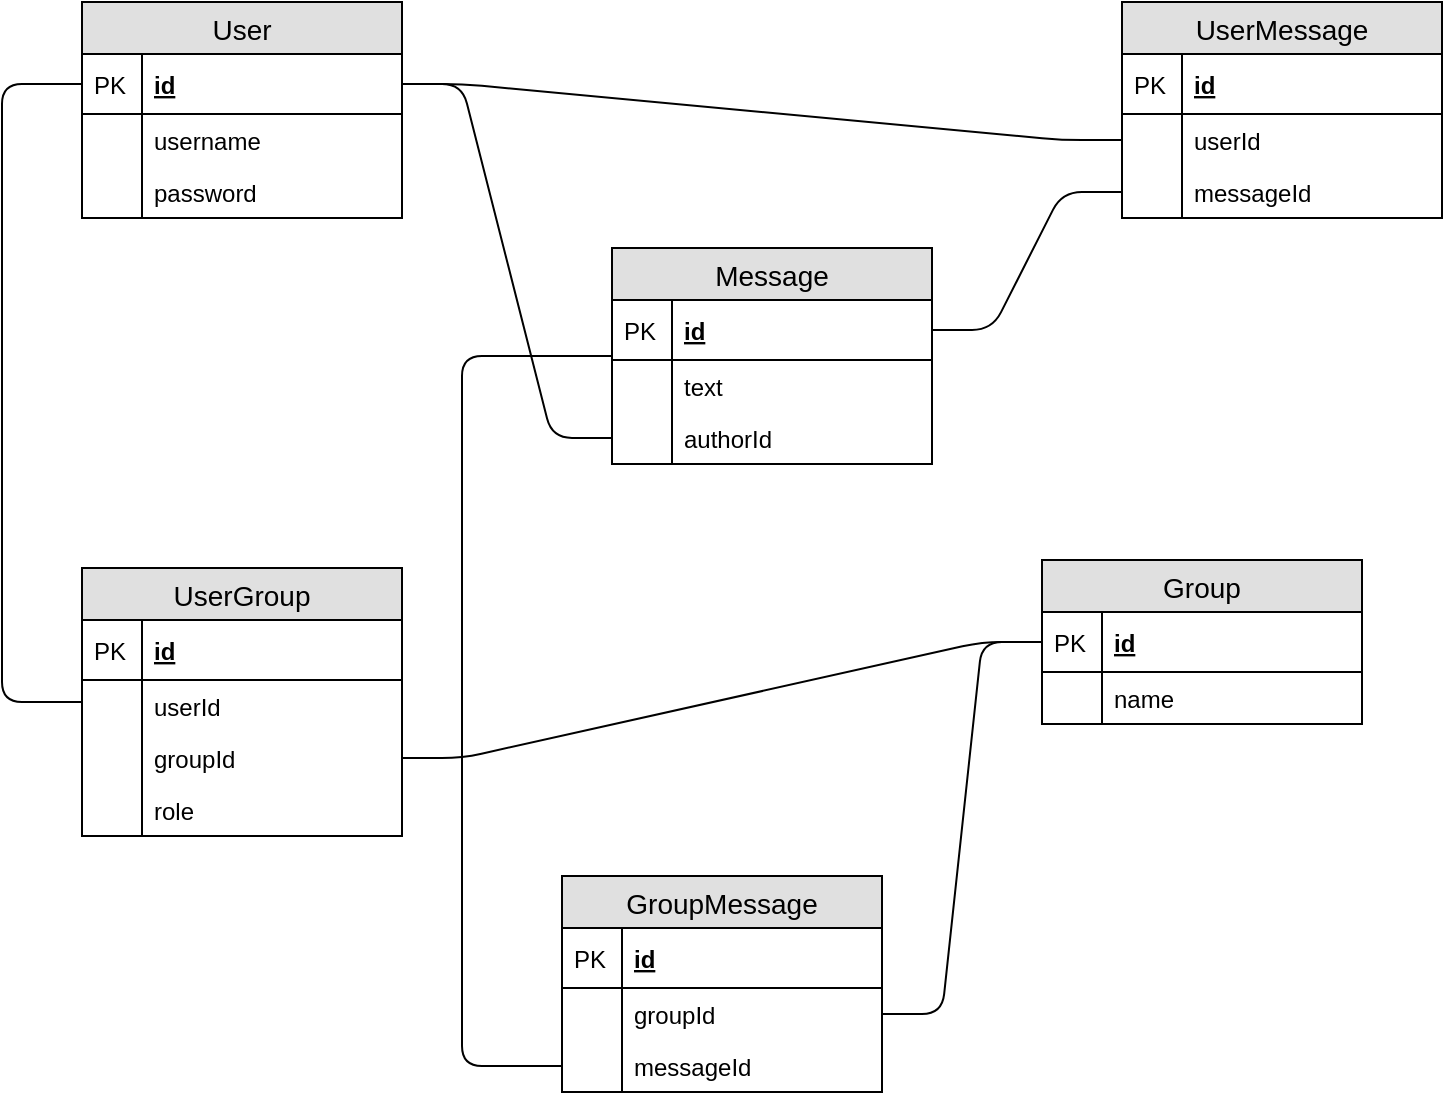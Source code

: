 <mxfile version="10.5.7" type="device"><diagram id="2g73c1fBBUr1LaFkzDLI" name="Page-1"><mxGraphModel dx="1182" dy="582" grid="1" gridSize="10" guides="1" tooltips="1" connect="1" arrows="1" fold="1" page="1" pageScale="1" pageWidth="850" pageHeight="1100" math="0" shadow="0"><root><mxCell id="0"/><mxCell id="1" parent="0"/><mxCell id="kQY5ucxM1gJhXHC16sC5-1" value="User" style="swimlane;fontStyle=0;childLayout=stackLayout;horizontal=1;startSize=26;fillColor=#e0e0e0;horizontalStack=0;resizeParent=1;resizeParentMax=0;resizeLast=0;collapsible=1;marginBottom=0;swimlaneFillColor=#ffffff;align=center;fontSize=14;" vertex="1" parent="1"><mxGeometry x="80" y="40" width="160" height="108" as="geometry"/></mxCell><mxCell id="kQY5ucxM1gJhXHC16sC5-2" value="id" style="shape=partialRectangle;top=0;left=0;right=0;bottom=1;align=left;verticalAlign=middle;fillColor=none;spacingLeft=34;spacingRight=4;overflow=hidden;rotatable=0;points=[[0,0.5],[1,0.5]];portConstraint=eastwest;dropTarget=0;fontStyle=5;fontSize=12;" vertex="1" parent="kQY5ucxM1gJhXHC16sC5-1"><mxGeometry y="26" width="160" height="30" as="geometry"/></mxCell><mxCell id="kQY5ucxM1gJhXHC16sC5-3" value="PK" style="shape=partialRectangle;top=0;left=0;bottom=0;fillColor=none;align=left;verticalAlign=middle;spacingLeft=4;spacingRight=4;overflow=hidden;rotatable=0;points=[];portConstraint=eastwest;part=1;fontSize=12;" vertex="1" connectable="0" parent="kQY5ucxM1gJhXHC16sC5-2"><mxGeometry width="30" height="30" as="geometry"/></mxCell><mxCell id="kQY5ucxM1gJhXHC16sC5-4" value="username" style="shape=partialRectangle;top=0;left=0;right=0;bottom=0;align=left;verticalAlign=top;fillColor=none;spacingLeft=34;spacingRight=4;overflow=hidden;rotatable=0;points=[[0,0.5],[1,0.5]];portConstraint=eastwest;dropTarget=0;fontSize=12;" vertex="1" parent="kQY5ucxM1gJhXHC16sC5-1"><mxGeometry y="56" width="160" height="26" as="geometry"/></mxCell><mxCell id="kQY5ucxM1gJhXHC16sC5-5" value="" style="shape=partialRectangle;top=0;left=0;bottom=0;fillColor=none;align=left;verticalAlign=top;spacingLeft=4;spacingRight=4;overflow=hidden;rotatable=0;points=[];portConstraint=eastwest;part=1;fontSize=12;" vertex="1" connectable="0" parent="kQY5ucxM1gJhXHC16sC5-4"><mxGeometry width="30" height="26" as="geometry"/></mxCell><mxCell id="kQY5ucxM1gJhXHC16sC5-6" value="password" style="shape=partialRectangle;top=0;left=0;right=0;bottom=0;align=left;verticalAlign=top;fillColor=none;spacingLeft=34;spacingRight=4;overflow=hidden;rotatable=0;points=[[0,0.5],[1,0.5]];portConstraint=eastwest;dropTarget=0;fontSize=12;" vertex="1" parent="kQY5ucxM1gJhXHC16sC5-1"><mxGeometry y="82" width="160" height="26" as="geometry"/></mxCell><mxCell id="kQY5ucxM1gJhXHC16sC5-7" value="" style="shape=partialRectangle;top=0;left=0;bottom=0;fillColor=none;align=left;verticalAlign=top;spacingLeft=4;spacingRight=4;overflow=hidden;rotatable=0;points=[];portConstraint=eastwest;part=1;fontSize=12;" vertex="1" connectable="0" parent="kQY5ucxM1gJhXHC16sC5-6"><mxGeometry width="30" height="26" as="geometry"/></mxCell><mxCell id="kQY5ucxM1gJhXHC16sC5-12" value="Message" style="swimlane;fontStyle=0;childLayout=stackLayout;horizontal=1;startSize=26;fillColor=#e0e0e0;horizontalStack=0;resizeParent=1;resizeParentMax=0;resizeLast=0;collapsible=1;marginBottom=0;swimlaneFillColor=#ffffff;align=center;fontSize=14;" vertex="1" parent="1"><mxGeometry x="345" y="163" width="160" height="108" as="geometry"/></mxCell><mxCell id="kQY5ucxM1gJhXHC16sC5-13" value="id" style="shape=partialRectangle;top=0;left=0;right=0;bottom=1;align=left;verticalAlign=middle;fillColor=none;spacingLeft=34;spacingRight=4;overflow=hidden;rotatable=0;points=[[0,0.5],[1,0.5]];portConstraint=eastwest;dropTarget=0;fontStyle=5;fontSize=12;" vertex="1" parent="kQY5ucxM1gJhXHC16sC5-12"><mxGeometry y="26" width="160" height="30" as="geometry"/></mxCell><mxCell id="kQY5ucxM1gJhXHC16sC5-14" value="PK" style="shape=partialRectangle;top=0;left=0;bottom=0;fillColor=none;align=left;verticalAlign=middle;spacingLeft=4;spacingRight=4;overflow=hidden;rotatable=0;points=[];portConstraint=eastwest;part=1;fontSize=12;" vertex="1" connectable="0" parent="kQY5ucxM1gJhXHC16sC5-13"><mxGeometry width="30" height="30" as="geometry"/></mxCell><mxCell id="kQY5ucxM1gJhXHC16sC5-15" value="text" style="shape=partialRectangle;top=0;left=0;right=0;bottom=0;align=left;verticalAlign=top;fillColor=none;spacingLeft=34;spacingRight=4;overflow=hidden;rotatable=0;points=[[0,0.5],[1,0.5]];portConstraint=eastwest;dropTarget=0;fontSize=12;" vertex="1" parent="kQY5ucxM1gJhXHC16sC5-12"><mxGeometry y="56" width="160" height="26" as="geometry"/></mxCell><mxCell id="kQY5ucxM1gJhXHC16sC5-16" value="" style="shape=partialRectangle;top=0;left=0;bottom=0;fillColor=none;align=left;verticalAlign=top;spacingLeft=4;spacingRight=4;overflow=hidden;rotatable=0;points=[];portConstraint=eastwest;part=1;fontSize=12;" vertex="1" connectable="0" parent="kQY5ucxM1gJhXHC16sC5-15"><mxGeometry width="30" height="26" as="geometry"/></mxCell><mxCell id="kQY5ucxM1gJhXHC16sC5-58" value="authorId" style="shape=partialRectangle;top=0;left=0;right=0;bottom=0;align=left;verticalAlign=top;fillColor=none;spacingLeft=34;spacingRight=4;overflow=hidden;rotatable=0;points=[[0,0.5],[1,0.5]];portConstraint=eastwest;dropTarget=0;fontSize=12;" vertex="1" parent="kQY5ucxM1gJhXHC16sC5-12"><mxGeometry y="82" width="160" height="26" as="geometry"/></mxCell><mxCell id="kQY5ucxM1gJhXHC16sC5-59" value="" style="shape=partialRectangle;top=0;left=0;bottom=0;fillColor=none;align=left;verticalAlign=top;spacingLeft=4;spacingRight=4;overflow=hidden;rotatable=0;points=[];portConstraint=eastwest;part=1;fontSize=12;" vertex="1" connectable="0" parent="kQY5ucxM1gJhXHC16sC5-58"><mxGeometry width="30" height="26" as="geometry"/></mxCell><mxCell id="kQY5ucxM1gJhXHC16sC5-23" value="Group" style="swimlane;fontStyle=0;childLayout=stackLayout;horizontal=1;startSize=26;fillColor=#e0e0e0;horizontalStack=0;resizeParent=1;resizeParentMax=0;resizeLast=0;collapsible=1;marginBottom=0;swimlaneFillColor=#ffffff;align=center;fontSize=14;" vertex="1" parent="1"><mxGeometry x="560" y="319" width="160" height="82" as="geometry"/></mxCell><mxCell id="kQY5ucxM1gJhXHC16sC5-24" value="id" style="shape=partialRectangle;top=0;left=0;right=0;bottom=1;align=left;verticalAlign=middle;fillColor=none;spacingLeft=34;spacingRight=4;overflow=hidden;rotatable=0;points=[[0,0.5],[1,0.5]];portConstraint=eastwest;dropTarget=0;fontStyle=5;fontSize=12;" vertex="1" parent="kQY5ucxM1gJhXHC16sC5-23"><mxGeometry y="26" width="160" height="30" as="geometry"/></mxCell><mxCell id="kQY5ucxM1gJhXHC16sC5-25" value="PK" style="shape=partialRectangle;top=0;left=0;bottom=0;fillColor=none;align=left;verticalAlign=middle;spacingLeft=4;spacingRight=4;overflow=hidden;rotatable=0;points=[];portConstraint=eastwest;part=1;fontSize=12;" vertex="1" connectable="0" parent="kQY5ucxM1gJhXHC16sC5-24"><mxGeometry width="30" height="30" as="geometry"/></mxCell><mxCell id="kQY5ucxM1gJhXHC16sC5-26" value="name" style="shape=partialRectangle;top=0;left=0;right=0;bottom=0;align=left;verticalAlign=top;fillColor=none;spacingLeft=34;spacingRight=4;overflow=hidden;rotatable=0;points=[[0,0.5],[1,0.5]];portConstraint=eastwest;dropTarget=0;fontSize=12;" vertex="1" parent="kQY5ucxM1gJhXHC16sC5-23"><mxGeometry y="56" width="160" height="26" as="geometry"/></mxCell><mxCell id="kQY5ucxM1gJhXHC16sC5-27" value="" style="shape=partialRectangle;top=0;left=0;bottom=0;fillColor=none;align=left;verticalAlign=top;spacingLeft=4;spacingRight=4;overflow=hidden;rotatable=0;points=[];portConstraint=eastwest;part=1;fontSize=12;" vertex="1" connectable="0" parent="kQY5ucxM1gJhXHC16sC5-26"><mxGeometry width="30" height="26" as="geometry"/></mxCell><mxCell id="kQY5ucxM1gJhXHC16sC5-34" value="UserGroup" style="swimlane;fontStyle=0;childLayout=stackLayout;horizontal=1;startSize=26;fillColor=#e0e0e0;horizontalStack=0;resizeParent=1;resizeParentMax=0;resizeLast=0;collapsible=1;marginBottom=0;swimlaneFillColor=#ffffff;align=center;fontSize=14;" vertex="1" parent="1"><mxGeometry x="80" y="323" width="160" height="134" as="geometry"/></mxCell><mxCell id="kQY5ucxM1gJhXHC16sC5-35" value="id" style="shape=partialRectangle;top=0;left=0;right=0;bottom=1;align=left;verticalAlign=middle;fillColor=none;spacingLeft=34;spacingRight=4;overflow=hidden;rotatable=0;points=[[0,0.5],[1,0.5]];portConstraint=eastwest;dropTarget=0;fontStyle=5;fontSize=12;" vertex="1" parent="kQY5ucxM1gJhXHC16sC5-34"><mxGeometry y="26" width="160" height="30" as="geometry"/></mxCell><mxCell id="kQY5ucxM1gJhXHC16sC5-36" value="PK" style="shape=partialRectangle;top=0;left=0;bottom=0;fillColor=none;align=left;verticalAlign=middle;spacingLeft=4;spacingRight=4;overflow=hidden;rotatable=0;points=[];portConstraint=eastwest;part=1;fontSize=12;" vertex="1" connectable="0" parent="kQY5ucxM1gJhXHC16sC5-35"><mxGeometry width="30" height="30" as="geometry"/></mxCell><mxCell id="kQY5ucxM1gJhXHC16sC5-37" value="userId" style="shape=partialRectangle;top=0;left=0;right=0;bottom=0;align=left;verticalAlign=top;fillColor=none;spacingLeft=34;spacingRight=4;overflow=hidden;rotatable=0;points=[[0,0.5],[1,0.5]];portConstraint=eastwest;dropTarget=0;fontSize=12;" vertex="1" parent="kQY5ucxM1gJhXHC16sC5-34"><mxGeometry y="56" width="160" height="26" as="geometry"/></mxCell><mxCell id="kQY5ucxM1gJhXHC16sC5-38" value="" style="shape=partialRectangle;top=0;left=0;bottom=0;fillColor=none;align=left;verticalAlign=top;spacingLeft=4;spacingRight=4;overflow=hidden;rotatable=0;points=[];portConstraint=eastwest;part=1;fontSize=12;" vertex="1" connectable="0" parent="kQY5ucxM1gJhXHC16sC5-37"><mxGeometry width="30" height="26" as="geometry"/></mxCell><mxCell id="kQY5ucxM1gJhXHC16sC5-39" value="groupId" style="shape=partialRectangle;top=0;left=0;right=0;bottom=0;align=left;verticalAlign=top;fillColor=none;spacingLeft=34;spacingRight=4;overflow=hidden;rotatable=0;points=[[0,0.5],[1,0.5]];portConstraint=eastwest;dropTarget=0;fontSize=12;" vertex="1" parent="kQY5ucxM1gJhXHC16sC5-34"><mxGeometry y="82" width="160" height="26" as="geometry"/></mxCell><mxCell id="kQY5ucxM1gJhXHC16sC5-40" value="" style="shape=partialRectangle;top=0;left=0;bottom=0;fillColor=none;align=left;verticalAlign=top;spacingLeft=4;spacingRight=4;overflow=hidden;rotatable=0;points=[];portConstraint=eastwest;part=1;fontSize=12;" vertex="1" connectable="0" parent="kQY5ucxM1gJhXHC16sC5-39"><mxGeometry width="30" height="26" as="geometry"/></mxCell><mxCell id="kQY5ucxM1gJhXHC16sC5-56" value="role" style="shape=partialRectangle;top=0;left=0;right=0;bottom=0;align=left;verticalAlign=top;fillColor=none;spacingLeft=34;spacingRight=4;overflow=hidden;rotatable=0;points=[[0,0.5],[1,0.5]];portConstraint=eastwest;dropTarget=0;fontSize=12;" vertex="1" parent="kQY5ucxM1gJhXHC16sC5-34"><mxGeometry y="108" width="160" height="26" as="geometry"/></mxCell><mxCell id="kQY5ucxM1gJhXHC16sC5-57" value="" style="shape=partialRectangle;top=0;left=0;bottom=0;fillColor=none;align=left;verticalAlign=top;spacingLeft=4;spacingRight=4;overflow=hidden;rotatable=0;points=[];portConstraint=eastwest;part=1;fontSize=12;" vertex="1" connectable="0" parent="kQY5ucxM1gJhXHC16sC5-56"><mxGeometry width="30" height="26" as="geometry"/></mxCell><mxCell id="kQY5ucxM1gJhXHC16sC5-60" value="UserMessage" style="swimlane;fontStyle=0;childLayout=stackLayout;horizontal=1;startSize=26;fillColor=#e0e0e0;horizontalStack=0;resizeParent=1;resizeParentMax=0;resizeLast=0;collapsible=1;marginBottom=0;swimlaneFillColor=#ffffff;align=center;fontSize=14;" vertex="1" parent="1"><mxGeometry x="600" y="40" width="160" height="108" as="geometry"/></mxCell><mxCell id="kQY5ucxM1gJhXHC16sC5-61" value="id" style="shape=partialRectangle;top=0;left=0;right=0;bottom=1;align=left;verticalAlign=middle;fillColor=none;spacingLeft=34;spacingRight=4;overflow=hidden;rotatable=0;points=[[0,0.5],[1,0.5]];portConstraint=eastwest;dropTarget=0;fontStyle=5;fontSize=12;" vertex="1" parent="kQY5ucxM1gJhXHC16sC5-60"><mxGeometry y="26" width="160" height="30" as="geometry"/></mxCell><mxCell id="kQY5ucxM1gJhXHC16sC5-62" value="PK" style="shape=partialRectangle;top=0;left=0;bottom=0;fillColor=none;align=left;verticalAlign=middle;spacingLeft=4;spacingRight=4;overflow=hidden;rotatable=0;points=[];portConstraint=eastwest;part=1;fontSize=12;" vertex="1" connectable="0" parent="kQY5ucxM1gJhXHC16sC5-61"><mxGeometry width="30" height="30" as="geometry"/></mxCell><mxCell id="kQY5ucxM1gJhXHC16sC5-63" value="userId" style="shape=partialRectangle;top=0;left=0;right=0;bottom=0;align=left;verticalAlign=top;fillColor=none;spacingLeft=34;spacingRight=4;overflow=hidden;rotatable=0;points=[[0,0.5],[1,0.5]];portConstraint=eastwest;dropTarget=0;fontSize=12;" vertex="1" parent="kQY5ucxM1gJhXHC16sC5-60"><mxGeometry y="56" width="160" height="26" as="geometry"/></mxCell><mxCell id="kQY5ucxM1gJhXHC16sC5-64" value="" style="shape=partialRectangle;top=0;left=0;bottom=0;fillColor=none;align=left;verticalAlign=top;spacingLeft=4;spacingRight=4;overflow=hidden;rotatable=0;points=[];portConstraint=eastwest;part=1;fontSize=12;" vertex="1" connectable="0" parent="kQY5ucxM1gJhXHC16sC5-63"><mxGeometry width="30" height="26" as="geometry"/></mxCell><mxCell id="kQY5ucxM1gJhXHC16sC5-65" value="messageId" style="shape=partialRectangle;top=0;left=0;right=0;bottom=0;align=left;verticalAlign=top;fillColor=none;spacingLeft=34;spacingRight=4;overflow=hidden;rotatable=0;points=[[0,0.5],[1,0.5]];portConstraint=eastwest;dropTarget=0;fontSize=12;" vertex="1" parent="kQY5ucxM1gJhXHC16sC5-60"><mxGeometry y="82" width="160" height="26" as="geometry"/></mxCell><mxCell id="kQY5ucxM1gJhXHC16sC5-66" value="" style="shape=partialRectangle;top=0;left=0;bottom=0;fillColor=none;align=left;verticalAlign=top;spacingLeft=4;spacingRight=4;overflow=hidden;rotatable=0;points=[];portConstraint=eastwest;part=1;fontSize=12;" vertex="1" connectable="0" parent="kQY5ucxM1gJhXHC16sC5-65"><mxGeometry width="30" height="26" as="geometry"/></mxCell><mxCell id="kQY5ucxM1gJhXHC16sC5-71" value="GroupMessage" style="swimlane;fontStyle=0;childLayout=stackLayout;horizontal=1;startSize=26;fillColor=#e0e0e0;horizontalStack=0;resizeParent=1;resizeParentMax=0;resizeLast=0;collapsible=1;marginBottom=0;swimlaneFillColor=#ffffff;align=center;fontSize=14;" vertex="1" parent="1"><mxGeometry x="320" y="477" width="160" height="108" as="geometry"/></mxCell><mxCell id="kQY5ucxM1gJhXHC16sC5-72" value="id" style="shape=partialRectangle;top=0;left=0;right=0;bottom=1;align=left;verticalAlign=middle;fillColor=none;spacingLeft=34;spacingRight=4;overflow=hidden;rotatable=0;points=[[0,0.5],[1,0.5]];portConstraint=eastwest;dropTarget=0;fontStyle=5;fontSize=12;" vertex="1" parent="kQY5ucxM1gJhXHC16sC5-71"><mxGeometry y="26" width="160" height="30" as="geometry"/></mxCell><mxCell id="kQY5ucxM1gJhXHC16sC5-73" value="PK" style="shape=partialRectangle;top=0;left=0;bottom=0;fillColor=none;align=left;verticalAlign=middle;spacingLeft=4;spacingRight=4;overflow=hidden;rotatable=0;points=[];portConstraint=eastwest;part=1;fontSize=12;" vertex="1" connectable="0" parent="kQY5ucxM1gJhXHC16sC5-72"><mxGeometry width="30" height="30" as="geometry"/></mxCell><mxCell id="kQY5ucxM1gJhXHC16sC5-74" value="groupId" style="shape=partialRectangle;top=0;left=0;right=0;bottom=0;align=left;verticalAlign=top;fillColor=none;spacingLeft=34;spacingRight=4;overflow=hidden;rotatable=0;points=[[0,0.5],[1,0.5]];portConstraint=eastwest;dropTarget=0;fontSize=12;" vertex="1" parent="kQY5ucxM1gJhXHC16sC5-71"><mxGeometry y="56" width="160" height="26" as="geometry"/></mxCell><mxCell id="kQY5ucxM1gJhXHC16sC5-75" value="" style="shape=partialRectangle;top=0;left=0;bottom=0;fillColor=none;align=left;verticalAlign=top;spacingLeft=4;spacingRight=4;overflow=hidden;rotatable=0;points=[];portConstraint=eastwest;part=1;fontSize=12;" vertex="1" connectable="0" parent="kQY5ucxM1gJhXHC16sC5-74"><mxGeometry width="30" height="26" as="geometry"/></mxCell><mxCell id="kQY5ucxM1gJhXHC16sC5-76" value="messageId" style="shape=partialRectangle;top=0;left=0;right=0;bottom=0;align=left;verticalAlign=top;fillColor=none;spacingLeft=34;spacingRight=4;overflow=hidden;rotatable=0;points=[[0,0.5],[1,0.5]];portConstraint=eastwest;dropTarget=0;fontSize=12;" vertex="1" parent="kQY5ucxM1gJhXHC16sC5-71"><mxGeometry y="82" width="160" height="26" as="geometry"/></mxCell><mxCell id="kQY5ucxM1gJhXHC16sC5-77" value="" style="shape=partialRectangle;top=0;left=0;bottom=0;fillColor=none;align=left;verticalAlign=top;spacingLeft=4;spacingRight=4;overflow=hidden;rotatable=0;points=[];portConstraint=eastwest;part=1;fontSize=12;" vertex="1" connectable="0" parent="kQY5ucxM1gJhXHC16sC5-76"><mxGeometry width="30" height="26" as="geometry"/></mxCell><mxCell id="kQY5ucxM1gJhXHC16sC5-82" value="" style="edgeStyle=entityRelationEdgeStyle;fontSize=12;html=1;endArrow=none;endFill=0;" edge="1" parent="1" source="kQY5ucxM1gJhXHC16sC5-2" target="kQY5ucxM1gJhXHC16sC5-63"><mxGeometry width="100" height="100" relative="1" as="geometry"><mxPoint x="180" y="292" as="sourcePoint"/><mxPoint x="280" y="192" as="targetPoint"/></mxGeometry></mxCell><mxCell id="kQY5ucxM1gJhXHC16sC5-83" value="" style="edgeStyle=entityRelationEdgeStyle;fontSize=12;html=1;endArrow=none;endFill=0;" edge="1" parent="1" source="kQY5ucxM1gJhXHC16sC5-65" target="kQY5ucxM1gJhXHC16sC5-13"><mxGeometry width="100" height="100" relative="1" as="geometry"><mxPoint x="350" y="140" as="sourcePoint"/><mxPoint x="450" y="40" as="targetPoint"/></mxGeometry></mxCell><mxCell id="kQY5ucxM1gJhXHC16sC5-84" value="" style="edgeStyle=entityRelationEdgeStyle;fontSize=12;html=1;endArrow=none;endFill=0;" edge="1" parent="1" source="kQY5ucxM1gJhXHC16sC5-2" target="kQY5ucxM1gJhXHC16sC5-58"><mxGeometry width="100" height="100" relative="1" as="geometry"><mxPoint x="-40" y="290" as="sourcePoint"/><mxPoint x="60" y="190" as="targetPoint"/></mxGeometry></mxCell><mxCell id="kQY5ucxM1gJhXHC16sC5-85" value="" style="edgeStyle=orthogonalEdgeStyle;fontSize=12;html=1;endArrow=none;endFill=0;" edge="1" parent="1" source="kQY5ucxM1gJhXHC16sC5-2" target="kQY5ucxM1gJhXHC16sC5-37"><mxGeometry width="100" height="100" relative="1" as="geometry"><mxPoint x="20" y="80" as="sourcePoint"/><mxPoint x="50" y="180" as="targetPoint"/><Array as="points"><mxPoint x="40" y="81"/><mxPoint x="40" y="390"/></Array></mxGeometry></mxCell><mxCell id="kQY5ucxM1gJhXHC16sC5-86" value="" style="edgeStyle=entityRelationEdgeStyle;fontSize=12;html=1;endArrow=none;endFill=0;" edge="1" parent="1" source="kQY5ucxM1gJhXHC16sC5-39" target="kQY5ucxM1gJhXHC16sC5-24"><mxGeometry width="100" height="100" relative="1" as="geometry"><mxPoint x="360" y="420" as="sourcePoint"/><mxPoint x="460" y="320" as="targetPoint"/></mxGeometry></mxCell><mxCell id="kQY5ucxM1gJhXHC16sC5-87" value="" style="edgeStyle=entityRelationEdgeStyle;fontSize=12;html=1;endArrow=none;endFill=0;" edge="1" parent="1" source="kQY5ucxM1gJhXHC16sC5-74" target="kQY5ucxM1gJhXHC16sC5-24"><mxGeometry width="100" height="100" relative="1" as="geometry"><mxPoint x="40" y="710" as="sourcePoint"/><mxPoint x="140" y="610" as="targetPoint"/></mxGeometry></mxCell><mxCell id="kQY5ucxM1gJhXHC16sC5-88" value="" style="edgeStyle=orthogonalEdgeStyle;fontSize=12;html=1;endArrow=none;endFill=0;" edge="1" parent="1" source="kQY5ucxM1gJhXHC16sC5-13" target="kQY5ucxM1gJhXHC16sC5-76"><mxGeometry width="100" height="100" relative="1" as="geometry"><mxPoint x="140" y="610" as="sourcePoint"/><mxPoint x="240" y="510" as="targetPoint"/><Array as="points"><mxPoint x="270" y="217"/><mxPoint x="270" y="572"/></Array></mxGeometry></mxCell></root></mxGraphModel></diagram></mxfile>